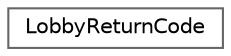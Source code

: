 digraph "Grafische Darstellung der Klassenhierarchie"
{
 // LATEX_PDF_SIZE
  bgcolor="transparent";
  edge [fontname=Helvetica,fontsize=10,labelfontname=Helvetica,labelfontsize=10];
  node [fontname=Helvetica,fontsize=10,shape=box,height=0.2,width=0.4];
  rankdir="LR";
  Node0 [id="Node000000",label="LobbyReturnCode",height=0.2,width=0.4,color="grey40", fillcolor="white", style="filled",URL="$d2/d90/struct_lobby_return_code.html",tooltip=" "];
}
